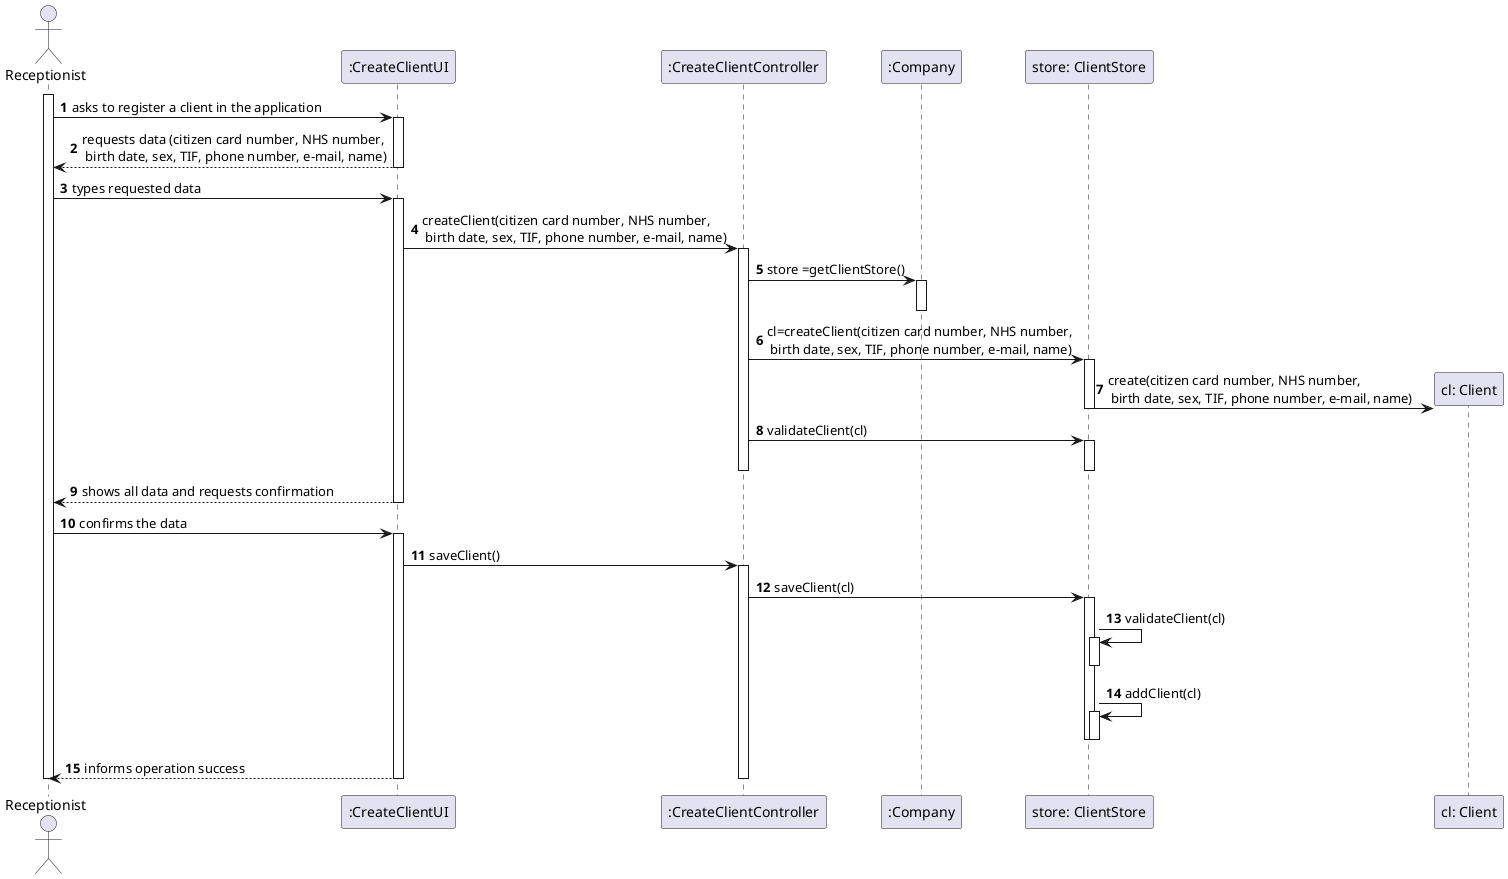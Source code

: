 @startuml
autonumber
'hide footbox
actor "Receptionist" as REP

participant ":CreateClientUI" as UI
participant ":CreateClientController" as CTRL
participant ":Company" as COMP
participant "store: ClientStore" as CS
participant "cl: Client" as CL

activate REP
REP -> UI : asks to register a client in the application
activate UI
UI --> REP : requests data (citizen card number, NHS number,\n birth date, sex, TIF, phone number, e-mail, name)
deactivate UI

REP -> UI : types requested data
activate UI

UI -> CTRL : createClient(citizen card number, NHS number,\n birth date, sex, TIF, phone number, e-mail, name)
activate CTRL

CTRL -> COMP : store =getClientStore()
activate COMP
deactivate COMP

CTRL -> CS : cl=createClient(citizen card number, NHS number,\n birth date, sex, TIF, phone number, e-mail, name)
activate CS

CS -> CL** : create(citizen card number, NHS number,\n birth date, sex, TIF, phone number, e-mail, name)
deactivate CS
CTRL -> CS : validateClient(cl)
activate CS
deactivate CS
deactivate CTRL

UI --> REP : shows all data and requests confirmation
deactivate COMP
deactivate UI

REP -> UI : confirms the data
activate UI
UI -> CTRL : saveClient()
activate CTRL

CTRL -> CS : saveClient(cl)
activate CS

CS -> CS: validateClient(cl)
activate CS
deactivate CS
CS -> CS: addClient(cl)
activate CS
deactivate CS
deactivate CS

UI --> REP : informs operation success
deactivate COMP
deactivate CTRL
deactivate UI

deactivate REP

@enduml